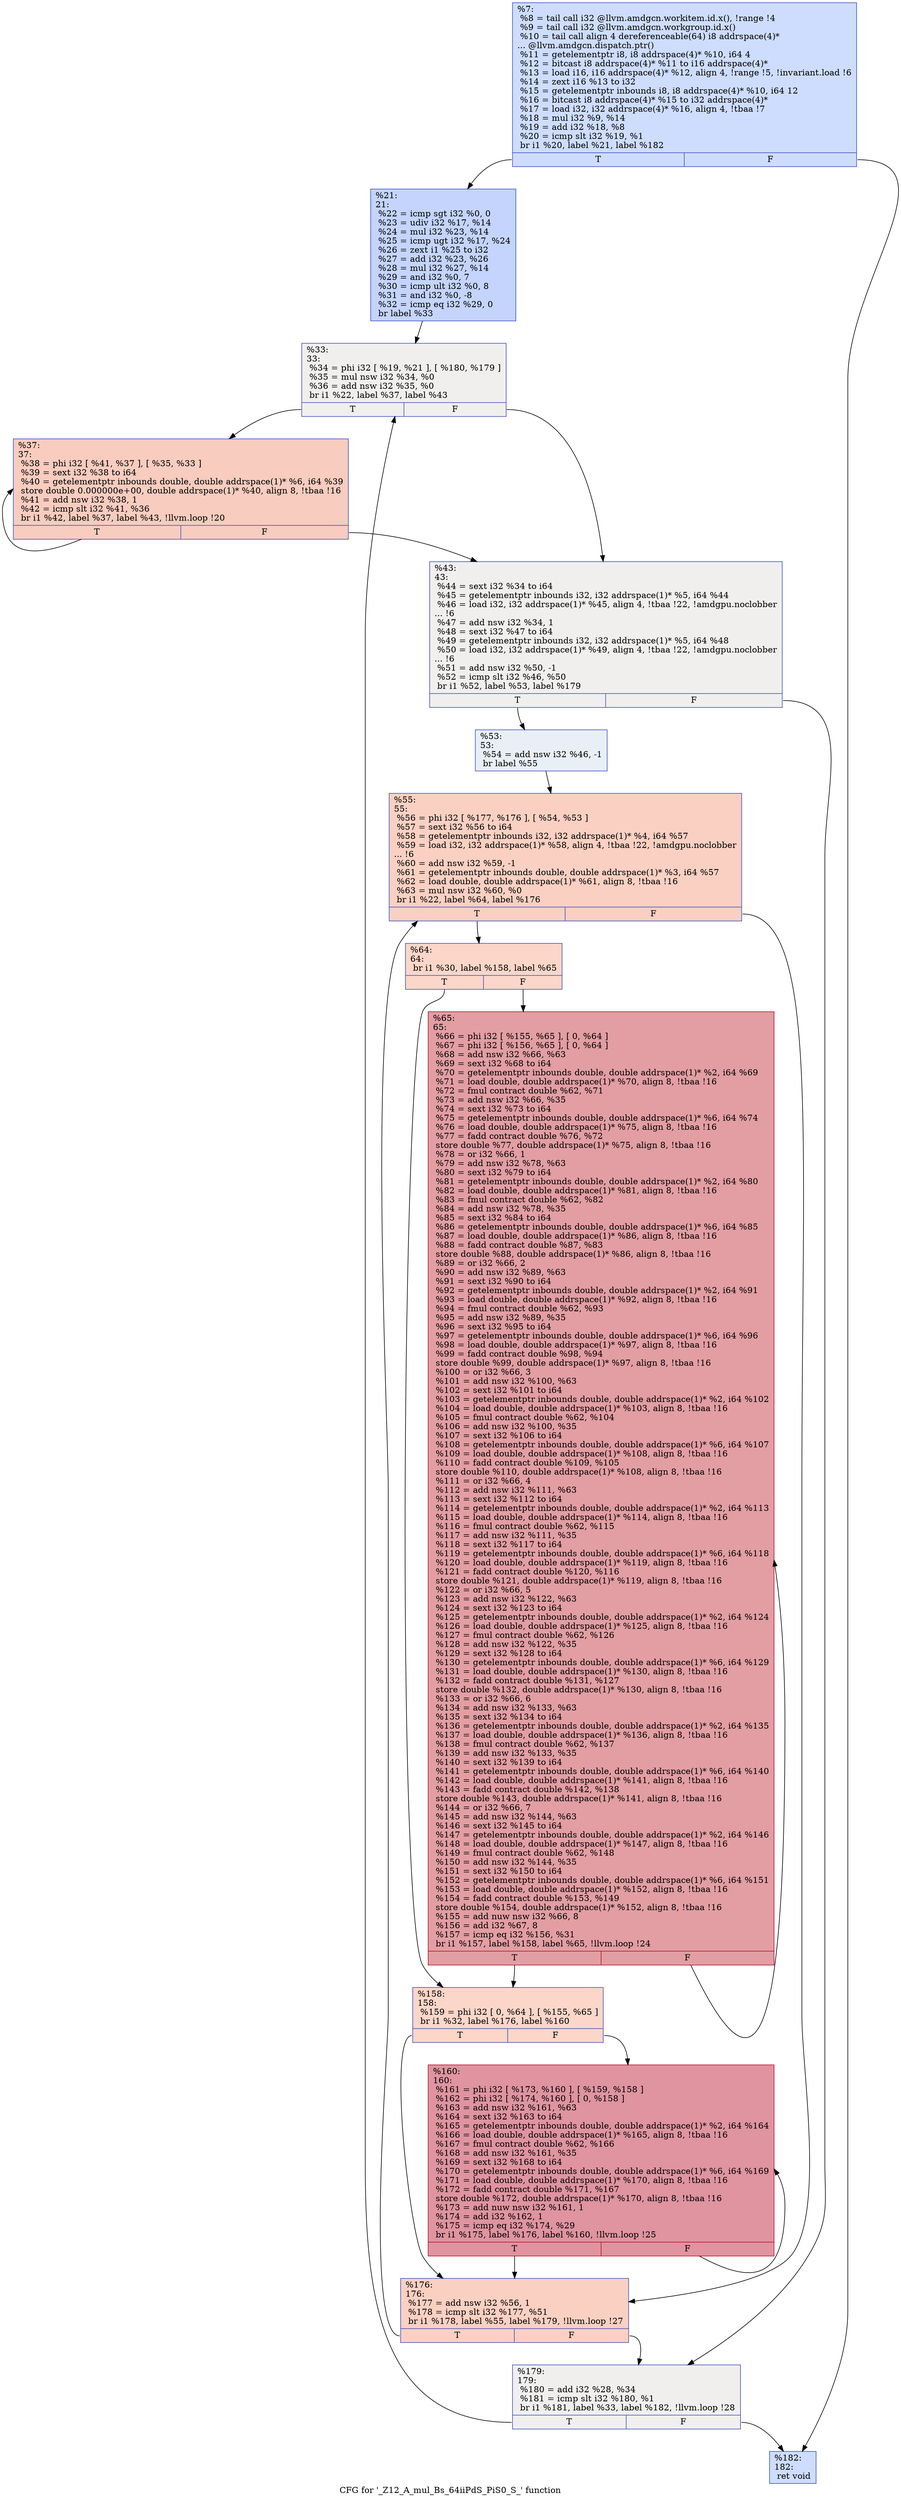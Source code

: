 digraph "CFG for '_Z12_A_mul_Bs_64iiPdS_PiS0_S_' function" {
	label="CFG for '_Z12_A_mul_Bs_64iiPdS_PiS0_S_' function";

	Node0x5398450 [shape=record,color="#3d50c3ff", style=filled, fillcolor="#8fb1fe70",label="{%7:\l  %8 = tail call i32 @llvm.amdgcn.workitem.id.x(), !range !4\l  %9 = tail call i32 @llvm.amdgcn.workgroup.id.x()\l  %10 = tail call align 4 dereferenceable(64) i8 addrspace(4)*\l... @llvm.amdgcn.dispatch.ptr()\l  %11 = getelementptr i8, i8 addrspace(4)* %10, i64 4\l  %12 = bitcast i8 addrspace(4)* %11 to i16 addrspace(4)*\l  %13 = load i16, i16 addrspace(4)* %12, align 4, !range !5, !invariant.load !6\l  %14 = zext i16 %13 to i32\l  %15 = getelementptr inbounds i8, i8 addrspace(4)* %10, i64 12\l  %16 = bitcast i8 addrspace(4)* %15 to i32 addrspace(4)*\l  %17 = load i32, i32 addrspace(4)* %16, align 4, !tbaa !7\l  %18 = mul i32 %9, %14\l  %19 = add i32 %18, %8\l  %20 = icmp slt i32 %19, %1\l  br i1 %20, label %21, label %182\l|{<s0>T|<s1>F}}"];
	Node0x5398450:s0 -> Node0x539a690;
	Node0x5398450:s1 -> Node0x539a720;
	Node0x539a690 [shape=record,color="#3d50c3ff", style=filled, fillcolor="#7a9df870",label="{%21:\l21:                                               \l  %22 = icmp sgt i32 %0, 0\l  %23 = udiv i32 %17, %14\l  %24 = mul i32 %23, %14\l  %25 = icmp ugt i32 %17, %24\l  %26 = zext i1 %25 to i32\l  %27 = add i32 %23, %26\l  %28 = mul i32 %27, %14\l  %29 = and i32 %0, 7\l  %30 = icmp ult i32 %0, 8\l  %31 = and i32 %0, -8\l  %32 = icmp eq i32 %29, 0\l  br label %33\l}"];
	Node0x539a690 -> Node0x539a260;
	Node0x539a260 [shape=record,color="#3d50c3ff", style=filled, fillcolor="#e0dbd870",label="{%33:\l33:                                               \l  %34 = phi i32 [ %19, %21 ], [ %180, %179 ]\l  %35 = mul nsw i32 %34, %0\l  %36 = add nsw i32 %35, %0\l  br i1 %22, label %37, label %43\l|{<s0>T|<s1>F}}"];
	Node0x539a260:s0 -> Node0x539b370;
	Node0x539a260:s1 -> Node0x539b400;
	Node0x539b370 [shape=record,color="#3d50c3ff", style=filled, fillcolor="#f08b6e70",label="{%37:\l37:                                               \l  %38 = phi i32 [ %41, %37 ], [ %35, %33 ]\l  %39 = sext i32 %38 to i64\l  %40 = getelementptr inbounds double, double addrspace(1)* %6, i64 %39\l  store double 0.000000e+00, double addrspace(1)* %40, align 8, !tbaa !16\l  %41 = add nsw i32 %38, 1\l  %42 = icmp slt i32 %41, %36\l  br i1 %42, label %37, label %43, !llvm.loop !20\l|{<s0>T|<s1>F}}"];
	Node0x539b370:s0 -> Node0x539b370;
	Node0x539b370:s1 -> Node0x539b400;
	Node0x539b400 [shape=record,color="#3d50c3ff", style=filled, fillcolor="#e0dbd870",label="{%43:\l43:                                               \l  %44 = sext i32 %34 to i64\l  %45 = getelementptr inbounds i32, i32 addrspace(1)* %5, i64 %44\l  %46 = load i32, i32 addrspace(1)* %45, align 4, !tbaa !22, !amdgpu.noclobber\l... !6\l  %47 = add nsw i32 %34, 1\l  %48 = sext i32 %47 to i64\l  %49 = getelementptr inbounds i32, i32 addrspace(1)* %5, i64 %48\l  %50 = load i32, i32 addrspace(1)* %49, align 4, !tbaa !22, !amdgpu.noclobber\l... !6\l  %51 = add nsw i32 %50, -1\l  %52 = icmp slt i32 %46, %50\l  br i1 %52, label %53, label %179\l|{<s0>T|<s1>F}}"];
	Node0x539b400:s0 -> Node0x539d8e0;
	Node0x539b400:s1 -> Node0x539b110;
	Node0x539d8e0 [shape=record,color="#3d50c3ff", style=filled, fillcolor="#cedaeb70",label="{%53:\l53:                                               \l  %54 = add nsw i32 %46, -1\l  br label %55\l}"];
	Node0x539d8e0 -> Node0x539dab0;
	Node0x539dab0 [shape=record,color="#3d50c3ff", style=filled, fillcolor="#f3947570",label="{%55:\l55:                                               \l  %56 = phi i32 [ %177, %176 ], [ %54, %53 ]\l  %57 = sext i32 %56 to i64\l  %58 = getelementptr inbounds i32, i32 addrspace(1)* %4, i64 %57\l  %59 = load i32, i32 addrspace(1)* %58, align 4, !tbaa !22, !amdgpu.noclobber\l... !6\l  %60 = add nsw i32 %59, -1\l  %61 = getelementptr inbounds double, double addrspace(1)* %3, i64 %57\l  %62 = load double, double addrspace(1)* %61, align 8, !tbaa !16\l  %63 = mul nsw i32 %60, %0\l  br i1 %22, label %64, label %176\l|{<s0>T|<s1>F}}"];
	Node0x539dab0:s0 -> Node0x539e710;
	Node0x539dab0:s1 -> Node0x539dba0;
	Node0x539e710 [shape=record,color="#3d50c3ff", style=filled, fillcolor="#f6a38570",label="{%64:\l64:                                               \l  br i1 %30, label %158, label %65\l|{<s0>T|<s1>F}}"];
	Node0x539e710:s0 -> Node0x539af00;
	Node0x539e710:s1 -> Node0x539af50;
	Node0x539af50 [shape=record,color="#b70d28ff", style=filled, fillcolor="#be242e70",label="{%65:\l65:                                               \l  %66 = phi i32 [ %155, %65 ], [ 0, %64 ]\l  %67 = phi i32 [ %156, %65 ], [ 0, %64 ]\l  %68 = add nsw i32 %66, %63\l  %69 = sext i32 %68 to i64\l  %70 = getelementptr inbounds double, double addrspace(1)* %2, i64 %69\l  %71 = load double, double addrspace(1)* %70, align 8, !tbaa !16\l  %72 = fmul contract double %62, %71\l  %73 = add nsw i32 %66, %35\l  %74 = sext i32 %73 to i64\l  %75 = getelementptr inbounds double, double addrspace(1)* %6, i64 %74\l  %76 = load double, double addrspace(1)* %75, align 8, !tbaa !16\l  %77 = fadd contract double %76, %72\l  store double %77, double addrspace(1)* %75, align 8, !tbaa !16\l  %78 = or i32 %66, 1\l  %79 = add nsw i32 %78, %63\l  %80 = sext i32 %79 to i64\l  %81 = getelementptr inbounds double, double addrspace(1)* %2, i64 %80\l  %82 = load double, double addrspace(1)* %81, align 8, !tbaa !16\l  %83 = fmul contract double %62, %82\l  %84 = add nsw i32 %78, %35\l  %85 = sext i32 %84 to i64\l  %86 = getelementptr inbounds double, double addrspace(1)* %6, i64 %85\l  %87 = load double, double addrspace(1)* %86, align 8, !tbaa !16\l  %88 = fadd contract double %87, %83\l  store double %88, double addrspace(1)* %86, align 8, !tbaa !16\l  %89 = or i32 %66, 2\l  %90 = add nsw i32 %89, %63\l  %91 = sext i32 %90 to i64\l  %92 = getelementptr inbounds double, double addrspace(1)* %2, i64 %91\l  %93 = load double, double addrspace(1)* %92, align 8, !tbaa !16\l  %94 = fmul contract double %62, %93\l  %95 = add nsw i32 %89, %35\l  %96 = sext i32 %95 to i64\l  %97 = getelementptr inbounds double, double addrspace(1)* %6, i64 %96\l  %98 = load double, double addrspace(1)* %97, align 8, !tbaa !16\l  %99 = fadd contract double %98, %94\l  store double %99, double addrspace(1)* %97, align 8, !tbaa !16\l  %100 = or i32 %66, 3\l  %101 = add nsw i32 %100, %63\l  %102 = sext i32 %101 to i64\l  %103 = getelementptr inbounds double, double addrspace(1)* %2, i64 %102\l  %104 = load double, double addrspace(1)* %103, align 8, !tbaa !16\l  %105 = fmul contract double %62, %104\l  %106 = add nsw i32 %100, %35\l  %107 = sext i32 %106 to i64\l  %108 = getelementptr inbounds double, double addrspace(1)* %6, i64 %107\l  %109 = load double, double addrspace(1)* %108, align 8, !tbaa !16\l  %110 = fadd contract double %109, %105\l  store double %110, double addrspace(1)* %108, align 8, !tbaa !16\l  %111 = or i32 %66, 4\l  %112 = add nsw i32 %111, %63\l  %113 = sext i32 %112 to i64\l  %114 = getelementptr inbounds double, double addrspace(1)* %2, i64 %113\l  %115 = load double, double addrspace(1)* %114, align 8, !tbaa !16\l  %116 = fmul contract double %62, %115\l  %117 = add nsw i32 %111, %35\l  %118 = sext i32 %117 to i64\l  %119 = getelementptr inbounds double, double addrspace(1)* %6, i64 %118\l  %120 = load double, double addrspace(1)* %119, align 8, !tbaa !16\l  %121 = fadd contract double %120, %116\l  store double %121, double addrspace(1)* %119, align 8, !tbaa !16\l  %122 = or i32 %66, 5\l  %123 = add nsw i32 %122, %63\l  %124 = sext i32 %123 to i64\l  %125 = getelementptr inbounds double, double addrspace(1)* %2, i64 %124\l  %126 = load double, double addrspace(1)* %125, align 8, !tbaa !16\l  %127 = fmul contract double %62, %126\l  %128 = add nsw i32 %122, %35\l  %129 = sext i32 %128 to i64\l  %130 = getelementptr inbounds double, double addrspace(1)* %6, i64 %129\l  %131 = load double, double addrspace(1)* %130, align 8, !tbaa !16\l  %132 = fadd contract double %131, %127\l  store double %132, double addrspace(1)* %130, align 8, !tbaa !16\l  %133 = or i32 %66, 6\l  %134 = add nsw i32 %133, %63\l  %135 = sext i32 %134 to i64\l  %136 = getelementptr inbounds double, double addrspace(1)* %2, i64 %135\l  %137 = load double, double addrspace(1)* %136, align 8, !tbaa !16\l  %138 = fmul contract double %62, %137\l  %139 = add nsw i32 %133, %35\l  %140 = sext i32 %139 to i64\l  %141 = getelementptr inbounds double, double addrspace(1)* %6, i64 %140\l  %142 = load double, double addrspace(1)* %141, align 8, !tbaa !16\l  %143 = fadd contract double %142, %138\l  store double %143, double addrspace(1)* %141, align 8, !tbaa !16\l  %144 = or i32 %66, 7\l  %145 = add nsw i32 %144, %63\l  %146 = sext i32 %145 to i64\l  %147 = getelementptr inbounds double, double addrspace(1)* %2, i64 %146\l  %148 = load double, double addrspace(1)* %147, align 8, !tbaa !16\l  %149 = fmul contract double %62, %148\l  %150 = add nsw i32 %144, %35\l  %151 = sext i32 %150 to i64\l  %152 = getelementptr inbounds double, double addrspace(1)* %6, i64 %151\l  %153 = load double, double addrspace(1)* %152, align 8, !tbaa !16\l  %154 = fadd contract double %153, %149\l  store double %154, double addrspace(1)* %152, align 8, !tbaa !16\l  %155 = add nuw nsw i32 %66, 8\l  %156 = add i32 %67, 8\l  %157 = icmp eq i32 %156, %31\l  br i1 %157, label %158, label %65, !llvm.loop !24\l|{<s0>T|<s1>F}}"];
	Node0x539af50:s0 -> Node0x539af00;
	Node0x539af50:s1 -> Node0x539af50;
	Node0x539af00 [shape=record,color="#3d50c3ff", style=filled, fillcolor="#f6a38570",label="{%158:\l158:                                              \l  %159 = phi i32 [ 0, %64 ], [ %155, %65 ]\l  br i1 %32, label %176, label %160\l|{<s0>T|<s1>F}}"];
	Node0x539af00:s0 -> Node0x539dba0;
	Node0x539af00:s1 -> Node0x53a2930;
	Node0x53a2930 [shape=record,color="#b70d28ff", style=filled, fillcolor="#b70d2870",label="{%160:\l160:                                              \l  %161 = phi i32 [ %173, %160 ], [ %159, %158 ]\l  %162 = phi i32 [ %174, %160 ], [ 0, %158 ]\l  %163 = add nsw i32 %161, %63\l  %164 = sext i32 %163 to i64\l  %165 = getelementptr inbounds double, double addrspace(1)* %2, i64 %164\l  %166 = load double, double addrspace(1)* %165, align 8, !tbaa !16\l  %167 = fmul contract double %62, %166\l  %168 = add nsw i32 %161, %35\l  %169 = sext i32 %168 to i64\l  %170 = getelementptr inbounds double, double addrspace(1)* %6, i64 %169\l  %171 = load double, double addrspace(1)* %170, align 8, !tbaa !16\l  %172 = fadd contract double %171, %167\l  store double %172, double addrspace(1)* %170, align 8, !tbaa !16\l  %173 = add nuw nsw i32 %161, 1\l  %174 = add i32 %162, 1\l  %175 = icmp eq i32 %174, %29\l  br i1 %175, label %176, label %160, !llvm.loop !25\l|{<s0>T|<s1>F}}"];
	Node0x53a2930:s0 -> Node0x539dba0;
	Node0x53a2930:s1 -> Node0x53a2930;
	Node0x539dba0 [shape=record,color="#3d50c3ff", style=filled, fillcolor="#f3947570",label="{%176:\l176:                                              \l  %177 = add nsw i32 %56, 1\l  %178 = icmp slt i32 %177, %51\l  br i1 %178, label %55, label %179, !llvm.loop !27\l|{<s0>T|<s1>F}}"];
	Node0x539dba0:s0 -> Node0x539dab0;
	Node0x539dba0:s1 -> Node0x539b110;
	Node0x539b110 [shape=record,color="#3d50c3ff", style=filled, fillcolor="#e0dbd870",label="{%179:\l179:                                              \l  %180 = add i32 %28, %34\l  %181 = icmp slt i32 %180, %1\l  br i1 %181, label %33, label %182, !llvm.loop !28\l|{<s0>T|<s1>F}}"];
	Node0x539b110:s0 -> Node0x539a260;
	Node0x539b110:s1 -> Node0x539a720;
	Node0x539a720 [shape=record,color="#3d50c3ff", style=filled, fillcolor="#8fb1fe70",label="{%182:\l182:                                              \l  ret void\l}"];
}
